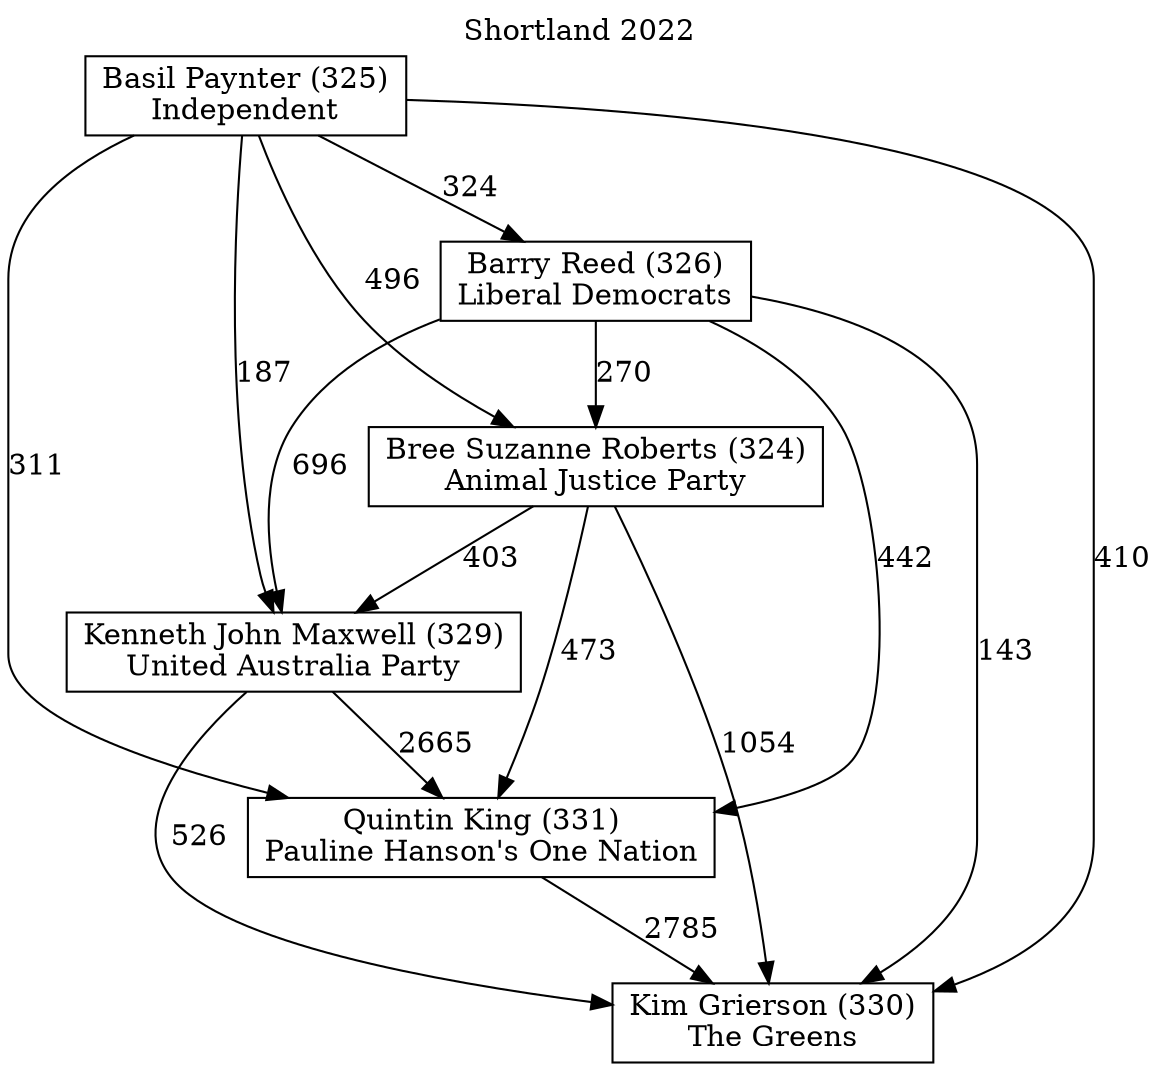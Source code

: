 // House preference flow
digraph "Kim Grierson (330)_Shortland_2022" {
	graph [label="Shortland 2022" labelloc=t mclimit=10]
	node [shape=box]
	"Barry Reed (326)" [label="Barry Reed (326)
Liberal Democrats"]
	"Bree Suzanne Roberts (324)" [label="Bree Suzanne Roberts (324)
Animal Justice Party"]
	"Kim Grierson (330)" [label="Kim Grierson (330)
The Greens"]
	"Kenneth John Maxwell (329)" [label="Kenneth John Maxwell (329)
United Australia Party"]
	"Quintin King (331)" [label="Quintin King (331)
Pauline Hanson's One Nation"]
	"Basil Paynter (325)" [label="Basil Paynter (325)
Independent"]
	"Barry Reed (326)" -> "Kim Grierson (330)" [label=143]
	"Basil Paynter (325)" -> "Kim Grierson (330)" [label=410]
	"Bree Suzanne Roberts (324)" -> "Kim Grierson (330)" [label=1054]
	"Bree Suzanne Roberts (324)" -> "Kenneth John Maxwell (329)" [label=403]
	"Basil Paynter (325)" -> "Barry Reed (326)" [label=324]
	"Kenneth John Maxwell (329)" -> "Quintin King (331)" [label=2665]
	"Quintin King (331)" -> "Kim Grierson (330)" [label=2785]
	"Barry Reed (326)" -> "Bree Suzanne Roberts (324)" [label=270]
	"Basil Paynter (325)" -> "Quintin King (331)" [label=311]
	"Kenneth John Maxwell (329)" -> "Kim Grierson (330)" [label=526]
	"Barry Reed (326)" -> "Quintin King (331)" [label=442]
	"Bree Suzanne Roberts (324)" -> "Quintin King (331)" [label=473]
	"Basil Paynter (325)" -> "Kenneth John Maxwell (329)" [label=187]
	"Basil Paynter (325)" -> "Bree Suzanne Roberts (324)" [label=496]
	"Barry Reed (326)" -> "Kenneth John Maxwell (329)" [label=696]
}
